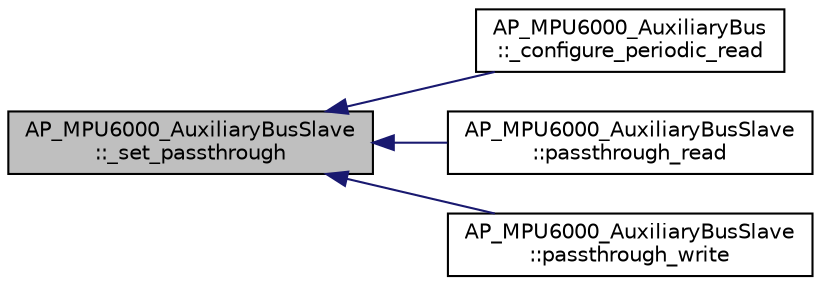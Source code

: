 digraph "AP_MPU6000_AuxiliaryBusSlave::_set_passthrough"
{
 // INTERACTIVE_SVG=YES
  edge [fontname="Helvetica",fontsize="10",labelfontname="Helvetica",labelfontsize="10"];
  node [fontname="Helvetica",fontsize="10",shape=record];
  rankdir="LR";
  Node1 [label="AP_MPU6000_AuxiliaryBusSlave\l::_set_passthrough",height=0.2,width=0.4,color="black", fillcolor="grey75", style="filled", fontcolor="black"];
  Node1 -> Node2 [dir="back",color="midnightblue",fontsize="10",style="solid",fontname="Helvetica"];
  Node2 [label="AP_MPU6000_AuxiliaryBus\l::_configure_periodic_read",height=0.2,width=0.4,color="black", fillcolor="white", style="filled",URL="$classAP__MPU6000__AuxiliaryBus.html#a51add51e2994b21bea2890e2822f14e9"];
  Node1 -> Node3 [dir="back",color="midnightblue",fontsize="10",style="solid",fontname="Helvetica"];
  Node3 [label="AP_MPU6000_AuxiliaryBusSlave\l::passthrough_read",height=0.2,width=0.4,color="black", fillcolor="white", style="filled",URL="$classAP__MPU6000__AuxiliaryBusSlave.html#a66d7937e6a854f7dc7629eb3ec3c4a74"];
  Node1 -> Node4 [dir="back",color="midnightblue",fontsize="10",style="solid",fontname="Helvetica"];
  Node4 [label="AP_MPU6000_AuxiliaryBusSlave\l::passthrough_write",height=0.2,width=0.4,color="black", fillcolor="white", style="filled",URL="$classAP__MPU6000__AuxiliaryBusSlave.html#a31fd36082845fb932c67cc284d1d6467"];
}
